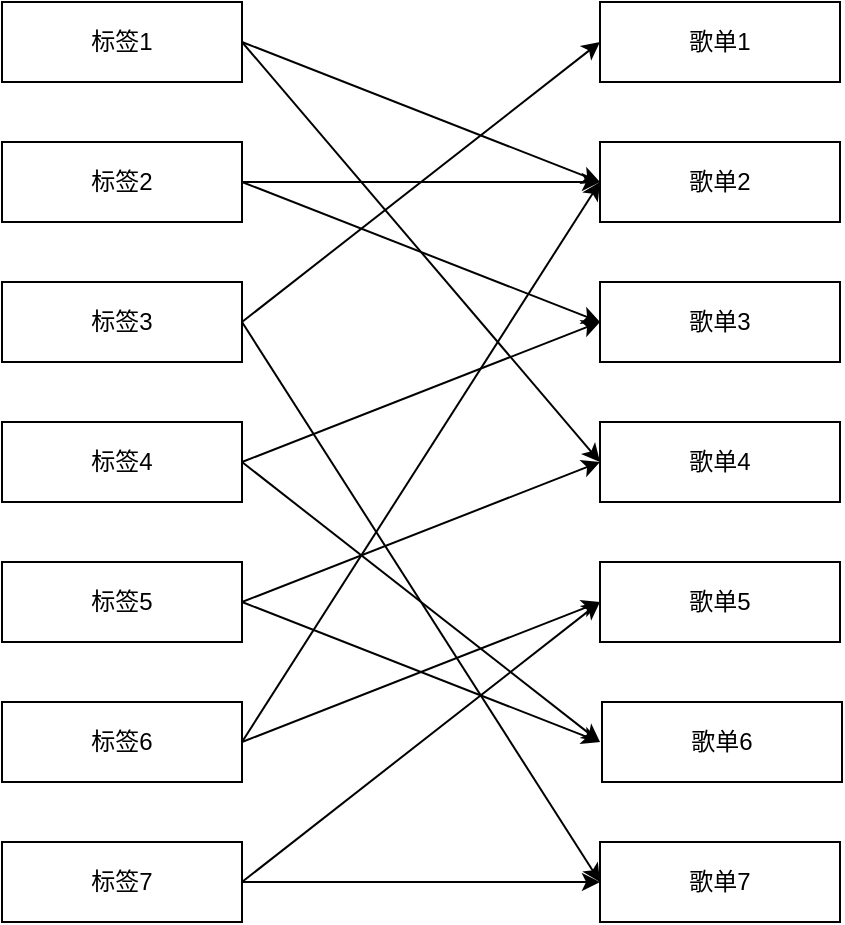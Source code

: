 <mxfile version="13.6.5">
    <diagram id="S9HXaiDtxvk8G5azWR3g" name="第 1 页">
        <mxGraphModel dx="1591" dy="689" grid="1" gridSize="10" guides="1" tooltips="1" connect="1" arrows="1" fold="1" page="1" pageScale="1" pageWidth="827" pageHeight="1169" math="0" shadow="0">
            <root>
                <mxCell id="0"/>
                <mxCell id="1" parent="0"/>
                <mxCell id="18" style="edgeStyle=none;rounded=0;orthogonalLoop=1;jettySize=auto;html=1;exitX=1;exitY=0.5;exitDx=0;exitDy=0;entryX=0;entryY=0.5;entryDx=0;entryDy=0;" edge="1" parent="1" source="2" target="13">
                    <mxGeometry relative="1" as="geometry"/>
                </mxCell>
                <mxCell id="19" style="edgeStyle=none;rounded=0;orthogonalLoop=1;jettySize=auto;html=1;exitX=1;exitY=0.5;exitDx=0;exitDy=0;entryX=0;entryY=0.5;entryDx=0;entryDy=0;" edge="1" parent="1" source="2" target="14">
                    <mxGeometry relative="1" as="geometry"/>
                </mxCell>
                <mxCell id="2" value="标签1" style="rounded=0;whiteSpace=wrap;html=1;" vertex="1" parent="1">
                    <mxGeometry x="41" y="60" width="120" height="40" as="geometry"/>
                </mxCell>
                <mxCell id="27" style="edgeStyle=none;rounded=0;orthogonalLoop=1;jettySize=auto;html=1;exitX=1;exitY=0.5;exitDx=0;exitDy=0;entryX=0;entryY=0.5;entryDx=0;entryDy=0;" edge="1" parent="1" source="3" target="12">
                    <mxGeometry relative="1" as="geometry"/>
                </mxCell>
                <mxCell id="31" style="edgeStyle=none;rounded=0;orthogonalLoop=1;jettySize=auto;html=1;exitX=1;exitY=0.5;exitDx=0;exitDy=0;entryX=0;entryY=0.5;entryDx=0;entryDy=0;" edge="1" parent="1" source="3" target="10">
                    <mxGeometry relative="1" as="geometry"/>
                </mxCell>
                <mxCell id="3" value="标签7" style="rounded=0;whiteSpace=wrap;html=1;" vertex="1" parent="1">
                    <mxGeometry x="41" y="480" width="120" height="40" as="geometry"/>
                </mxCell>
                <mxCell id="28" style="edgeStyle=none;rounded=0;orthogonalLoop=1;jettySize=auto;html=1;exitX=1;exitY=0.5;exitDx=0;exitDy=0;entryX=0;entryY=0.5;entryDx=0;entryDy=0;" edge="1" parent="1" source="4" target="12">
                    <mxGeometry relative="1" as="geometry"/>
                </mxCell>
                <mxCell id="32" style="edgeStyle=none;rounded=0;orthogonalLoop=1;jettySize=auto;html=1;exitX=1;exitY=0.5;exitDx=0;exitDy=0;entryX=0;entryY=0.5;entryDx=0;entryDy=0;" edge="1" parent="1" source="4" target="14">
                    <mxGeometry relative="1" as="geometry"/>
                </mxCell>
                <mxCell id="4" value="标签6" style="rounded=0;whiteSpace=wrap;html=1;" vertex="1" parent="1">
                    <mxGeometry x="41" y="410" width="120" height="40" as="geometry"/>
                </mxCell>
                <mxCell id="25" style="edgeStyle=none;rounded=0;orthogonalLoop=1;jettySize=auto;html=1;exitX=1;exitY=0.5;exitDx=0;exitDy=0;" edge="1" parent="1" source="5">
                    <mxGeometry relative="1" as="geometry">
                        <mxPoint x="340" y="430" as="targetPoint"/>
                    </mxGeometry>
                </mxCell>
                <mxCell id="29" style="edgeStyle=none;rounded=0;orthogonalLoop=1;jettySize=auto;html=1;exitX=1;exitY=0.5;exitDx=0;exitDy=0;entryX=0;entryY=0.5;entryDx=0;entryDy=0;" edge="1" parent="1" source="5" target="13">
                    <mxGeometry relative="1" as="geometry"/>
                </mxCell>
                <mxCell id="5" value="标签5" style="rounded=0;whiteSpace=wrap;html=1;" vertex="1" parent="1">
                    <mxGeometry x="41" y="340" width="120" height="40" as="geometry"/>
                </mxCell>
                <mxCell id="24" style="edgeStyle=none;rounded=0;orthogonalLoop=1;jettySize=auto;html=1;exitX=1;exitY=0.5;exitDx=0;exitDy=0;entryX=0;entryY=0.5;entryDx=0;entryDy=0;" edge="1" parent="1" source="6" target="15">
                    <mxGeometry relative="1" as="geometry"/>
                </mxCell>
                <mxCell id="30" style="edgeStyle=none;rounded=0;orthogonalLoop=1;jettySize=auto;html=1;exitX=1;exitY=0.5;exitDx=0;exitDy=0;" edge="1" parent="1" source="6">
                    <mxGeometry relative="1" as="geometry">
                        <mxPoint x="340" y="430" as="targetPoint"/>
                    </mxGeometry>
                </mxCell>
                <mxCell id="6" value="标签4" style="rounded=0;whiteSpace=wrap;html=1;" vertex="1" parent="1">
                    <mxGeometry x="41" y="270" width="120" height="40" as="geometry"/>
                </mxCell>
                <mxCell id="20" style="edgeStyle=none;rounded=0;orthogonalLoop=1;jettySize=auto;html=1;exitX=1;exitY=0.5;exitDx=0;exitDy=0;entryX=0;entryY=0.5;entryDx=0;entryDy=0;" edge="1" parent="1" source="7" target="15">
                    <mxGeometry relative="1" as="geometry"/>
                </mxCell>
                <mxCell id="21" style="edgeStyle=none;rounded=0;orthogonalLoop=1;jettySize=auto;html=1;exitX=1;exitY=0.5;exitDx=0;exitDy=0;entryX=0;entryY=0.5;entryDx=0;entryDy=0;" edge="1" parent="1" source="7" target="14">
                    <mxGeometry relative="1" as="geometry"/>
                </mxCell>
                <mxCell id="7" value="标签2" style="rounded=0;whiteSpace=wrap;html=1;" vertex="1" parent="1">
                    <mxGeometry x="41" y="130" width="120" height="40" as="geometry"/>
                </mxCell>
                <mxCell id="22" style="edgeStyle=none;rounded=0;orthogonalLoop=1;jettySize=auto;html=1;exitX=1;exitY=0.5;exitDx=0;exitDy=0;entryX=0;entryY=0.5;entryDx=0;entryDy=0;" edge="1" parent="1" source="8" target="9">
                    <mxGeometry relative="1" as="geometry"/>
                </mxCell>
                <mxCell id="23" style="edgeStyle=none;rounded=0;orthogonalLoop=1;jettySize=auto;html=1;exitX=1;exitY=0.5;exitDx=0;exitDy=0;entryX=0;entryY=0.5;entryDx=0;entryDy=0;" edge="1" parent="1" source="8" target="10">
                    <mxGeometry relative="1" as="geometry"/>
                </mxCell>
                <mxCell id="8" value="标签3" style="rounded=0;whiteSpace=wrap;html=1;" vertex="1" parent="1">
                    <mxGeometry x="41" y="200" width="120" height="40" as="geometry"/>
                </mxCell>
                <mxCell id="9" value="歌单1" style="rounded=0;whiteSpace=wrap;html=1;" vertex="1" parent="1">
                    <mxGeometry x="340" y="60" width="120" height="40" as="geometry"/>
                </mxCell>
                <mxCell id="10" value="歌单7" style="rounded=0;whiteSpace=wrap;html=1;" vertex="1" parent="1">
                    <mxGeometry x="340" y="480" width="120" height="40" as="geometry"/>
                </mxCell>
                <mxCell id="11" value="歌单6" style="rounded=0;whiteSpace=wrap;html=1;" vertex="1" parent="1">
                    <mxGeometry x="341" y="410" width="120" height="40" as="geometry"/>
                </mxCell>
                <mxCell id="12" value="歌单5" style="rounded=0;whiteSpace=wrap;html=1;" vertex="1" parent="1">
                    <mxGeometry x="340" y="340" width="120" height="40" as="geometry"/>
                </mxCell>
                <mxCell id="13" value="歌单4" style="rounded=0;whiteSpace=wrap;html=1;" vertex="1" parent="1">
                    <mxGeometry x="340" y="270" width="120" height="40" as="geometry"/>
                </mxCell>
                <mxCell id="14" value="歌单2" style="rounded=0;whiteSpace=wrap;html=1;" vertex="1" parent="1">
                    <mxGeometry x="340" y="130" width="120" height="40" as="geometry"/>
                </mxCell>
                <mxCell id="15" value="歌单3" style="rounded=0;whiteSpace=wrap;html=1;" vertex="1" parent="1">
                    <mxGeometry x="340" y="200" width="120" height="40" as="geometry"/>
                </mxCell>
            </root>
        </mxGraphModel>
    </diagram>
</mxfile>